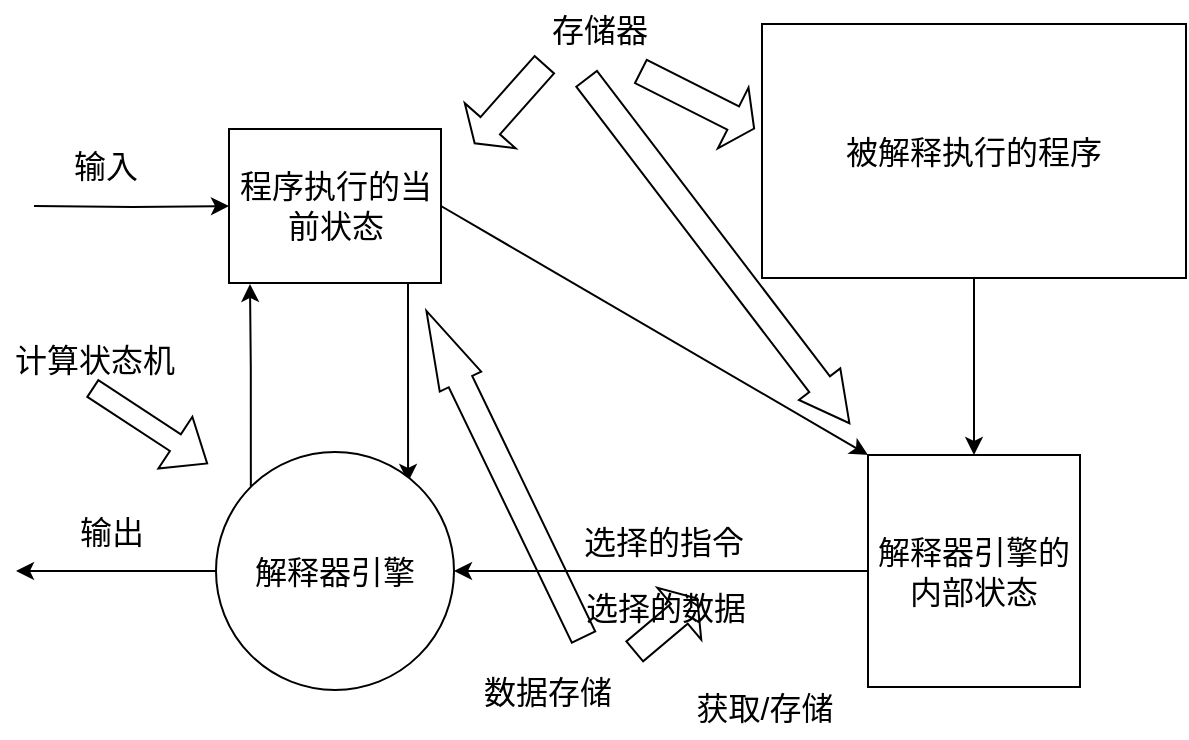 <mxfile version="21.7.4" type="github">
  <diagram name="第 1 页" id="edIoZuRB3zaZxlKi64ll">
    <mxGraphModel dx="1280" dy="1096" grid="0" gridSize="10" guides="1" tooltips="1" connect="1" arrows="1" fold="1" page="1" pageScale="1" pageWidth="1600" pageHeight="1200" math="0" shadow="0">
      <root>
        <mxCell id="0" />
        <mxCell id="1" parent="0" />
        <mxCell id="dxxEzHQLTGvrT1SJUoqG-50" style="edgeStyle=orthogonalEdgeStyle;rounded=0;orthogonalLoop=1;jettySize=auto;html=1;exitX=0.75;exitY=1;exitDx=0;exitDy=0;entryX=0.807;entryY=0.126;entryDx=0;entryDy=0;entryPerimeter=0;fontSize=16;" edge="1" parent="1" source="dxxEzHQLTGvrT1SJUoqG-38" target="dxxEzHQLTGvrT1SJUoqG-39">
          <mxGeometry relative="1" as="geometry">
            <Array as="points">
              <mxPoint x="453" y="532" />
            </Array>
          </mxGeometry>
        </mxCell>
        <mxCell id="dxxEzHQLTGvrT1SJUoqG-59" style="rounded=0;orthogonalLoop=1;jettySize=auto;html=1;exitX=1;exitY=0.5;exitDx=0;exitDy=0;entryX=0;entryY=0;entryDx=0;entryDy=0;fontSize=16;" edge="1" parent="1" source="dxxEzHQLTGvrT1SJUoqG-38" target="dxxEzHQLTGvrT1SJUoqG-40">
          <mxGeometry relative="1" as="geometry" />
        </mxCell>
        <mxCell id="dxxEzHQLTGvrT1SJUoqG-38" value="程序执行的当前状态" style="rounded=0;whiteSpace=wrap;html=1;fontSize=16;" vertex="1" parent="1">
          <mxGeometry x="363.5" y="454.5" width="106" height="77" as="geometry" />
        </mxCell>
        <mxCell id="dxxEzHQLTGvrT1SJUoqG-49" value="" style="edgeStyle=orthogonalEdgeStyle;rounded=0;orthogonalLoop=1;jettySize=auto;html=1;fontSize=16;" edge="1" parent="1" source="dxxEzHQLTGvrT1SJUoqG-39">
          <mxGeometry relative="1" as="geometry">
            <mxPoint x="257" y="675.5" as="targetPoint" />
          </mxGeometry>
        </mxCell>
        <mxCell id="dxxEzHQLTGvrT1SJUoqG-52" style="edgeStyle=orthogonalEdgeStyle;rounded=0;orthogonalLoop=1;jettySize=auto;html=1;exitX=0;exitY=0;exitDx=0;exitDy=0;entryX=0.099;entryY=1.006;entryDx=0;entryDy=0;entryPerimeter=0;fontSize=16;" edge="1" parent="1" source="dxxEzHQLTGvrT1SJUoqG-39" target="dxxEzHQLTGvrT1SJUoqG-38">
          <mxGeometry relative="1" as="geometry" />
        </mxCell>
        <mxCell id="dxxEzHQLTGvrT1SJUoqG-39" value="解释器引擎" style="ellipse;whiteSpace=wrap;html=1;aspect=fixed;fontSize=16;" vertex="1" parent="1">
          <mxGeometry x="357" y="616" width="119" height="119" as="geometry" />
        </mxCell>
        <mxCell id="dxxEzHQLTGvrT1SJUoqG-42" style="edgeStyle=orthogonalEdgeStyle;rounded=0;orthogonalLoop=1;jettySize=auto;html=1;exitX=0;exitY=0.5;exitDx=0;exitDy=0;entryX=1;entryY=0.5;entryDx=0;entryDy=0;fontSize=16;" edge="1" parent="1" source="dxxEzHQLTGvrT1SJUoqG-40" target="dxxEzHQLTGvrT1SJUoqG-39">
          <mxGeometry relative="1" as="geometry" />
        </mxCell>
        <mxCell id="dxxEzHQLTGvrT1SJUoqG-40" value="解释器引擎的内部状态" style="rounded=0;whiteSpace=wrap;html=1;fontSize=16;" vertex="1" parent="1">
          <mxGeometry x="683" y="617.5" width="106" height="116" as="geometry" />
        </mxCell>
        <mxCell id="dxxEzHQLTGvrT1SJUoqG-43" value="" style="edgeStyle=orthogonalEdgeStyle;rounded=0;orthogonalLoop=1;jettySize=auto;html=1;fontSize=16;" edge="1" parent="1" source="dxxEzHQLTGvrT1SJUoqG-41" target="dxxEzHQLTGvrT1SJUoqG-40">
          <mxGeometry relative="1" as="geometry" />
        </mxCell>
        <mxCell id="dxxEzHQLTGvrT1SJUoqG-41" value="被解释执行的程序" style="rounded=0;whiteSpace=wrap;html=1;fontSize=16;" vertex="1" parent="1">
          <mxGeometry x="630" y="402" width="212" height="127" as="geometry" />
        </mxCell>
        <mxCell id="dxxEzHQLTGvrT1SJUoqG-47" value="" style="edgeStyle=orthogonalEdgeStyle;rounded=0;orthogonalLoop=1;jettySize=auto;html=1;fontSize=16;" edge="1" parent="1" target="dxxEzHQLTGvrT1SJUoqG-38">
          <mxGeometry relative="1" as="geometry">
            <mxPoint x="266" y="493" as="sourcePoint" />
          </mxGeometry>
        </mxCell>
        <mxCell id="dxxEzHQLTGvrT1SJUoqG-53" value="存储器" style="text;html=1;strokeColor=none;fillColor=none;align=center;verticalAlign=middle;whiteSpace=wrap;rounded=0;fontSize=16;" vertex="1" parent="1">
          <mxGeometry x="519" y="390" width="60" height="30" as="geometry" />
        </mxCell>
        <mxCell id="dxxEzHQLTGvrT1SJUoqG-54" value="输入" style="text;html=1;strokeColor=none;fillColor=none;align=center;verticalAlign=middle;whiteSpace=wrap;rounded=0;fontSize=16;" vertex="1" parent="1">
          <mxGeometry x="272" y="458" width="60" height="30" as="geometry" />
        </mxCell>
        <mxCell id="dxxEzHQLTGvrT1SJUoqG-55" value="计算状态机" style="text;html=1;strokeColor=none;fillColor=none;align=center;verticalAlign=middle;whiteSpace=wrap;rounded=0;fontSize=16;" vertex="1" parent="1">
          <mxGeometry x="253" y="556" width="87" height="28" as="geometry" />
        </mxCell>
        <mxCell id="dxxEzHQLTGvrT1SJUoqG-56" value="输出" style="text;html=1;strokeColor=none;fillColor=none;align=center;verticalAlign=middle;whiteSpace=wrap;rounded=0;fontSize=16;" vertex="1" parent="1">
          <mxGeometry x="275" y="641" width="60" height="30" as="geometry" />
        </mxCell>
        <mxCell id="dxxEzHQLTGvrT1SJUoqG-57" value="选择的数据" style="text;html=1;strokeColor=none;fillColor=none;align=center;verticalAlign=middle;whiteSpace=wrap;rounded=0;fontSize=16;" vertex="1" parent="1">
          <mxGeometry x="541" y="679" width="82" height="30" as="geometry" />
        </mxCell>
        <mxCell id="dxxEzHQLTGvrT1SJUoqG-58" value="选择的指令" style="text;html=1;strokeColor=none;fillColor=none;align=center;verticalAlign=middle;whiteSpace=wrap;rounded=0;fontSize=16;" vertex="1" parent="1">
          <mxGeometry x="539" y="646" width="84" height="30" as="geometry" />
        </mxCell>
        <mxCell id="dxxEzHQLTGvrT1SJUoqG-60" value="数据存储" style="text;html=1;strokeColor=none;fillColor=none;align=center;verticalAlign=middle;whiteSpace=wrap;rounded=0;fontSize=16;" vertex="1" parent="1">
          <mxGeometry x="486" y="721" width="74" height="30" as="geometry" />
        </mxCell>
        <mxCell id="dxxEzHQLTGvrT1SJUoqG-61" value="获取/存储" style="text;html=1;strokeColor=none;fillColor=none;align=center;verticalAlign=middle;whiteSpace=wrap;rounded=0;fontSize=16;" vertex="1" parent="1">
          <mxGeometry x="592" y="729" width="79" height="30" as="geometry" />
        </mxCell>
        <mxCell id="dxxEzHQLTGvrT1SJUoqG-62" value="" style="shape=flexArrow;endArrow=classic;html=1;rounded=0;" edge="1" parent="1">
          <mxGeometry width="50" height="50" relative="1" as="geometry">
            <mxPoint x="295" y="584" as="sourcePoint" />
            <mxPoint x="353" y="622" as="targetPoint" />
          </mxGeometry>
        </mxCell>
        <mxCell id="dxxEzHQLTGvrT1SJUoqG-63" value="" style="shape=flexArrow;endArrow=classic;html=1;rounded=0;width=13;endSize=3.57;" edge="1" parent="1">
          <mxGeometry width="50" height="50" relative="1" as="geometry">
            <mxPoint x="521.5" y="422" as="sourcePoint" />
            <mxPoint x="486" y="462" as="targetPoint" />
          </mxGeometry>
        </mxCell>
        <mxCell id="dxxEzHQLTGvrT1SJUoqG-64" value="" style="shape=flexArrow;endArrow=classic;html=1;rounded=0;width=13;endSize=7.85;endWidth=12;" edge="1" parent="1">
          <mxGeometry width="50" height="50" relative="1" as="geometry">
            <mxPoint x="542" y="429" as="sourcePoint" />
            <mxPoint x="674" y="602" as="targetPoint" />
          </mxGeometry>
        </mxCell>
        <mxCell id="dxxEzHQLTGvrT1SJUoqG-65" value="" style="shape=flexArrow;endArrow=classic;html=1;rounded=0;width=13;endSize=3.57;" edge="1" parent="1">
          <mxGeometry width="50" height="50" relative="1" as="geometry">
            <mxPoint x="569" y="425.5" as="sourcePoint" />
            <mxPoint x="626.5" y="454.5" as="targetPoint" />
          </mxGeometry>
        </mxCell>
        <mxCell id="dxxEzHQLTGvrT1SJUoqG-66" value="" style="shape=flexArrow;endArrow=classic;html=1;rounded=0;width=13;endSize=12.74;endWidth=9;exitX=0;exitY=1;exitDx=0;exitDy=0;" edge="1" parent="1" source="dxxEzHQLTGvrT1SJUoqG-57">
          <mxGeometry width="50" height="50" relative="1" as="geometry">
            <mxPoint x="571" y="721" as="sourcePoint" />
            <mxPoint x="462" y="545" as="targetPoint" />
          </mxGeometry>
        </mxCell>
        <mxCell id="dxxEzHQLTGvrT1SJUoqG-67" value="" style="shape=flexArrow;endArrow=classic;html=1;rounded=0;width=13;endSize=3.57;" edge="1" parent="1">
          <mxGeometry width="50" height="50" relative="1" as="geometry">
            <mxPoint x="566" y="716" as="sourcePoint" />
            <mxPoint x="598" y="689" as="targetPoint" />
          </mxGeometry>
        </mxCell>
      </root>
    </mxGraphModel>
  </diagram>
</mxfile>
